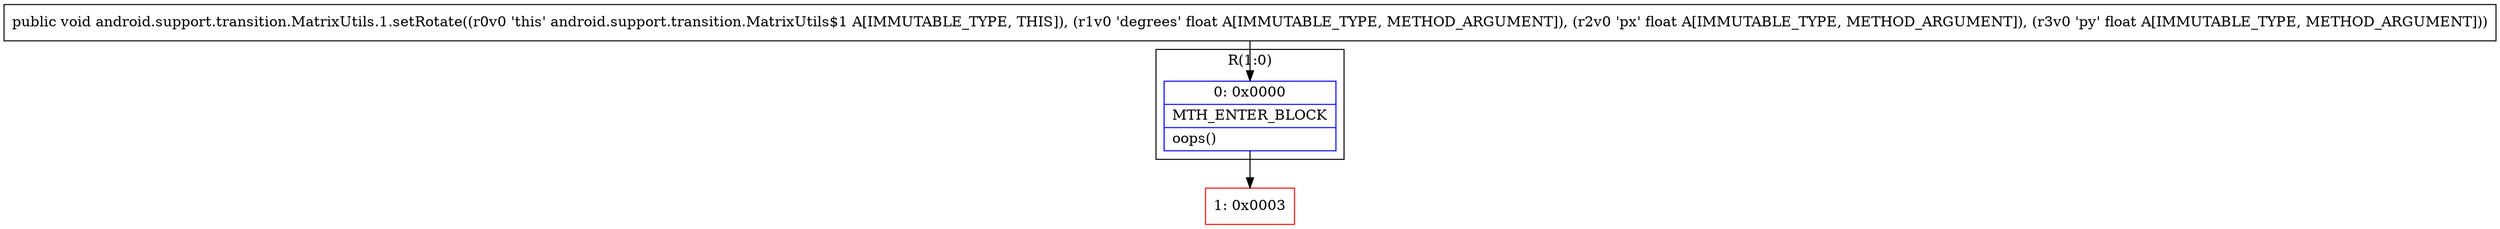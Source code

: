 digraph "CFG forandroid.support.transition.MatrixUtils.1.setRotate(FFF)V" {
subgraph cluster_Region_1392315326 {
label = "R(1:0)";
node [shape=record,color=blue];
Node_0 [shape=record,label="{0\:\ 0x0000|MTH_ENTER_BLOCK\l|oops()\l}"];
}
Node_1 [shape=record,color=red,label="{1\:\ 0x0003}"];
MethodNode[shape=record,label="{public void android.support.transition.MatrixUtils.1.setRotate((r0v0 'this' android.support.transition.MatrixUtils$1 A[IMMUTABLE_TYPE, THIS]), (r1v0 'degrees' float A[IMMUTABLE_TYPE, METHOD_ARGUMENT]), (r2v0 'px' float A[IMMUTABLE_TYPE, METHOD_ARGUMENT]), (r3v0 'py' float A[IMMUTABLE_TYPE, METHOD_ARGUMENT])) }"];
MethodNode -> Node_0;
Node_0 -> Node_1;
}

